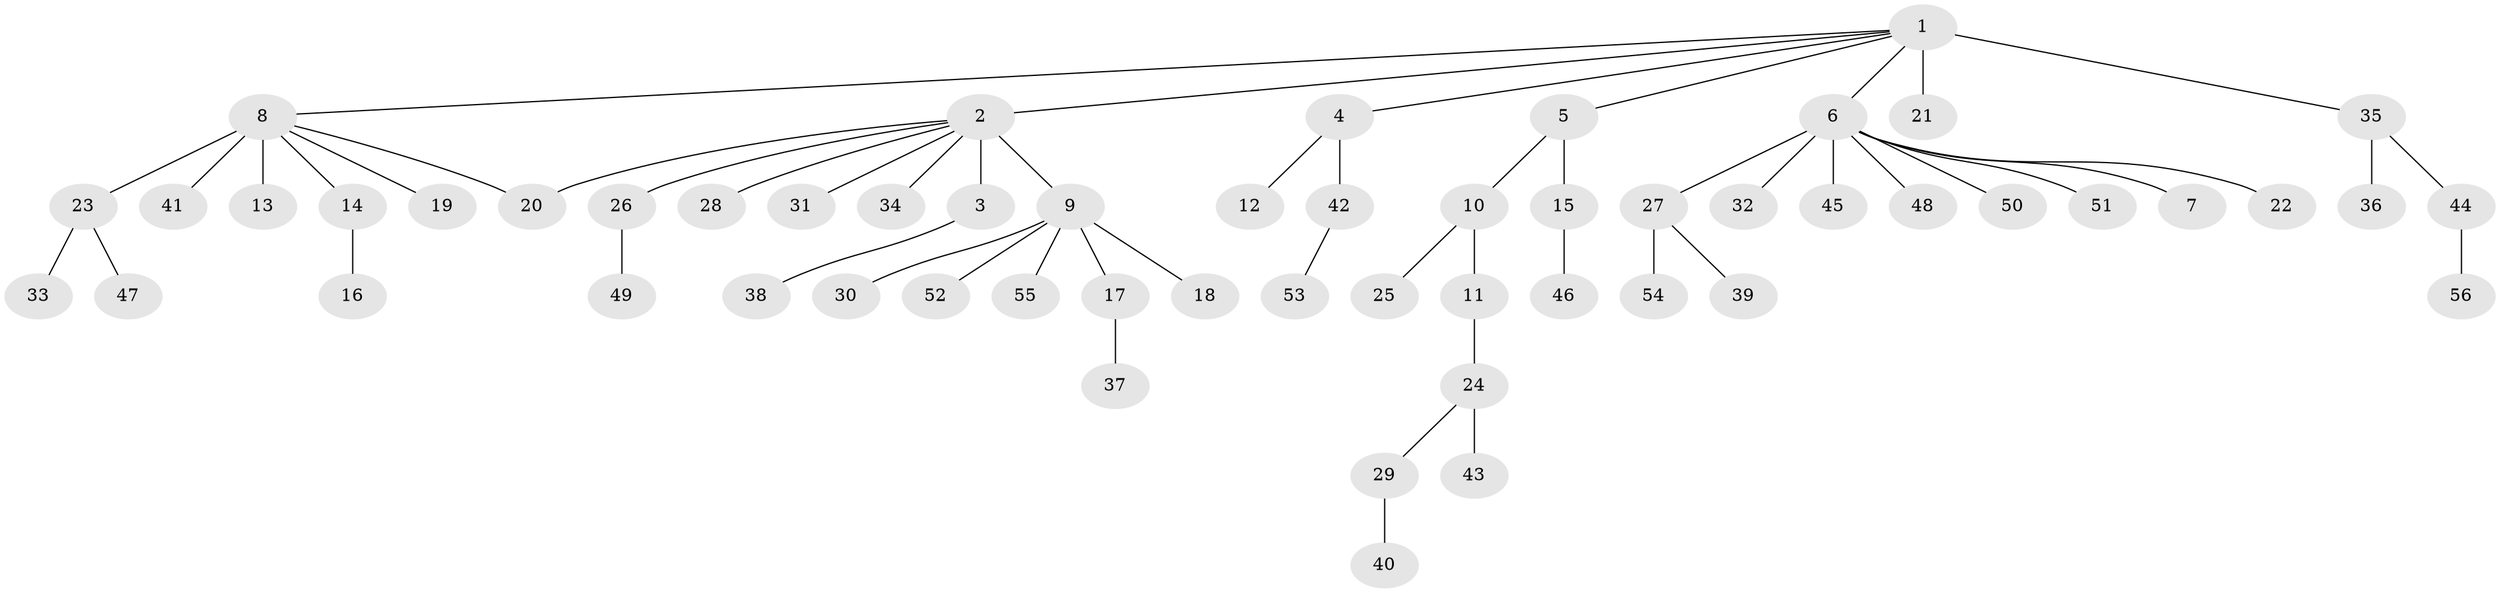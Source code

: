 // original degree distribution, {15: 0.009009009009009009, 14: 0.009009009009009009, 1: 0.6846846846846847, 4: 0.06306306306306306, 6: 0.009009009009009009, 10: 0.009009009009009009, 2: 0.13513513513513514, 13: 0.009009009009009009, 7: 0.009009009009009009, 3: 0.05405405405405406, 5: 0.009009009009009009}
// Generated by graph-tools (version 1.1) at 2025/35/03/09/25 02:35:20]
// undirected, 56 vertices, 56 edges
graph export_dot {
graph [start="1"]
  node [color=gray90,style=filled];
  1;
  2;
  3;
  4;
  5;
  6;
  7;
  8;
  9;
  10;
  11;
  12;
  13;
  14;
  15;
  16;
  17;
  18;
  19;
  20;
  21;
  22;
  23;
  24;
  25;
  26;
  27;
  28;
  29;
  30;
  31;
  32;
  33;
  34;
  35;
  36;
  37;
  38;
  39;
  40;
  41;
  42;
  43;
  44;
  45;
  46;
  47;
  48;
  49;
  50;
  51;
  52;
  53;
  54;
  55;
  56;
  1 -- 2 [weight=1.0];
  1 -- 4 [weight=1.0];
  1 -- 5 [weight=1.0];
  1 -- 6 [weight=1.0];
  1 -- 8 [weight=1.0];
  1 -- 21 [weight=8.0];
  1 -- 35 [weight=1.0];
  2 -- 3 [weight=6.0];
  2 -- 9 [weight=1.0];
  2 -- 20 [weight=1.0];
  2 -- 26 [weight=1.0];
  2 -- 28 [weight=1.0];
  2 -- 31 [weight=1.0];
  2 -- 34 [weight=1.0];
  3 -- 38 [weight=1.0];
  4 -- 12 [weight=1.0];
  4 -- 42 [weight=1.0];
  5 -- 10 [weight=1.0];
  5 -- 15 [weight=3.0];
  6 -- 7 [weight=1.0];
  6 -- 22 [weight=1.0];
  6 -- 27 [weight=1.0];
  6 -- 32 [weight=1.0];
  6 -- 45 [weight=1.0];
  6 -- 48 [weight=1.0];
  6 -- 50 [weight=1.0];
  6 -- 51 [weight=1.0];
  8 -- 13 [weight=6.0];
  8 -- 14 [weight=1.0];
  8 -- 19 [weight=1.0];
  8 -- 20 [weight=1.0];
  8 -- 23 [weight=1.0];
  8 -- 41 [weight=1.0];
  9 -- 17 [weight=1.0];
  9 -- 18 [weight=1.0];
  9 -- 30 [weight=1.0];
  9 -- 52 [weight=1.0];
  9 -- 55 [weight=1.0];
  10 -- 11 [weight=2.0];
  10 -- 25 [weight=1.0];
  11 -- 24 [weight=1.0];
  14 -- 16 [weight=1.0];
  15 -- 46 [weight=1.0];
  17 -- 37 [weight=1.0];
  23 -- 33 [weight=1.0];
  23 -- 47 [weight=1.0];
  24 -- 29 [weight=1.0];
  24 -- 43 [weight=2.0];
  26 -- 49 [weight=2.0];
  27 -- 39 [weight=1.0];
  27 -- 54 [weight=1.0];
  29 -- 40 [weight=2.0];
  35 -- 36 [weight=1.0];
  35 -- 44 [weight=1.0];
  42 -- 53 [weight=1.0];
  44 -- 56 [weight=1.0];
}
